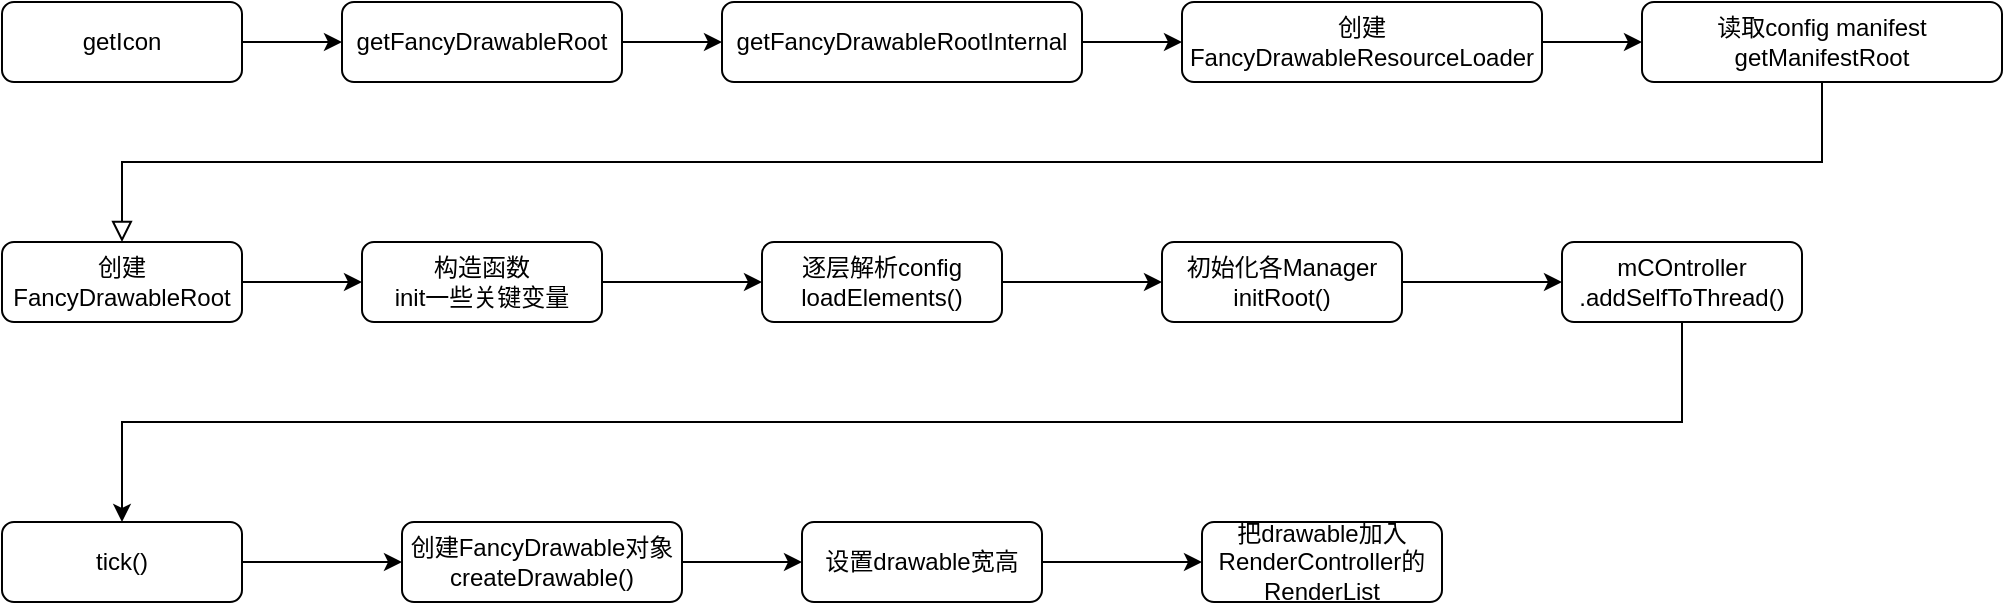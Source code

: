 <mxfile version="12.4.5" type="github">
  <diagram id="C5RBs43oDa-KdzZeNtuy" name="Page-1">
    <mxGraphModel dx="981" dy="514" grid="1" gridSize="10" guides="1" tooltips="1" connect="1" arrows="1" fold="1" page="1" pageScale="1" pageWidth="827" pageHeight="1169" math="0" shadow="0">
      <root>
        <mxCell id="WIyWlLk6GJQsqaUBKTNV-0"/>
        <mxCell id="WIyWlLk6GJQsqaUBKTNV-1" parent="WIyWlLk6GJQsqaUBKTNV-0"/>
        <mxCell id="WIyWlLk6GJQsqaUBKTNV-2" value="" style="rounded=0;html=1;jettySize=auto;orthogonalLoop=1;fontSize=11;endArrow=block;endFill=0;endSize=8;strokeWidth=1;shadow=0;labelBackgroundColor=none;edgeStyle=orthogonalEdgeStyle;exitX=0.5;exitY=1;exitDx=0;exitDy=0;entryX=0.5;entryY=0;entryDx=0;entryDy=0;" parent="WIyWlLk6GJQsqaUBKTNV-1" source="qc2qwKIi5DDF6R1bUCEj-6" target="WIyWlLk6GJQsqaUBKTNV-7" edge="1">
          <mxGeometry relative="1" as="geometry">
            <mxPoint x="220.379" y="170.303" as="targetPoint"/>
          </mxGeometry>
        </mxCell>
        <mxCell id="qc2qwKIi5DDF6R1bUCEj-1" value="" style="edgeStyle=orthogonalEdgeStyle;rounded=0;orthogonalLoop=1;jettySize=auto;html=1;" edge="1" parent="WIyWlLk6GJQsqaUBKTNV-1" source="WIyWlLk6GJQsqaUBKTNV-3" target="qc2qwKIi5DDF6R1bUCEj-0">
          <mxGeometry relative="1" as="geometry"/>
        </mxCell>
        <mxCell id="WIyWlLk6GJQsqaUBKTNV-3" value="getIcon" style="rounded=1;whiteSpace=wrap;html=1;fontSize=12;glass=0;strokeWidth=1;shadow=0;" parent="WIyWlLk6GJQsqaUBKTNV-1" vertex="1">
          <mxGeometry x="50" y="50" width="120" height="40" as="geometry"/>
        </mxCell>
        <mxCell id="qc2qwKIi5DDF6R1bUCEj-3" value="" style="edgeStyle=orthogonalEdgeStyle;rounded=0;orthogonalLoop=1;jettySize=auto;html=1;" edge="1" parent="WIyWlLk6GJQsqaUBKTNV-1" source="qc2qwKIi5DDF6R1bUCEj-0" target="qc2qwKIi5DDF6R1bUCEj-2">
          <mxGeometry relative="1" as="geometry"/>
        </mxCell>
        <mxCell id="qc2qwKIi5DDF6R1bUCEj-0" value="getFancyDrawableRoot" style="rounded=1;whiteSpace=wrap;html=1;fontSize=12;glass=0;strokeWidth=1;shadow=0;" vertex="1" parent="WIyWlLk6GJQsqaUBKTNV-1">
          <mxGeometry x="220" y="50" width="140" height="40" as="geometry"/>
        </mxCell>
        <mxCell id="qc2qwKIi5DDF6R1bUCEj-5" value="" style="edgeStyle=orthogonalEdgeStyle;rounded=0;orthogonalLoop=1;jettySize=auto;html=1;" edge="1" parent="WIyWlLk6GJQsqaUBKTNV-1" source="qc2qwKIi5DDF6R1bUCEj-2" target="qc2qwKIi5DDF6R1bUCEj-4">
          <mxGeometry relative="1" as="geometry"/>
        </mxCell>
        <mxCell id="qc2qwKIi5DDF6R1bUCEj-2" value="getFancyDrawableRootInternal" style="rounded=1;whiteSpace=wrap;html=1;fontSize=12;glass=0;strokeWidth=1;shadow=0;" vertex="1" parent="WIyWlLk6GJQsqaUBKTNV-1">
          <mxGeometry x="410" y="50" width="180" height="40" as="geometry"/>
        </mxCell>
        <mxCell id="qc2qwKIi5DDF6R1bUCEj-7" value="" style="edgeStyle=orthogonalEdgeStyle;rounded=0;orthogonalLoop=1;jettySize=auto;html=1;" edge="1" parent="WIyWlLk6GJQsqaUBKTNV-1" source="qc2qwKIi5DDF6R1bUCEj-4" target="qc2qwKIi5DDF6R1bUCEj-6">
          <mxGeometry relative="1" as="geometry"/>
        </mxCell>
        <mxCell id="qc2qwKIi5DDF6R1bUCEj-4" value="创建&lt;br&gt;FancyDrawableResourceLoader" style="rounded=1;whiteSpace=wrap;html=1;fontSize=12;glass=0;strokeWidth=1;shadow=0;" vertex="1" parent="WIyWlLk6GJQsqaUBKTNV-1">
          <mxGeometry x="640" y="50" width="180" height="40" as="geometry"/>
        </mxCell>
        <mxCell id="qc2qwKIi5DDF6R1bUCEj-6" value="读取config manifest&lt;br&gt;getManifestRoot" style="rounded=1;whiteSpace=wrap;html=1;fontSize=12;glass=0;strokeWidth=1;shadow=0;" vertex="1" parent="WIyWlLk6GJQsqaUBKTNV-1">
          <mxGeometry x="870" y="50" width="180" height="40" as="geometry"/>
        </mxCell>
        <mxCell id="qc2qwKIi5DDF6R1bUCEj-11" value="" style="edgeStyle=orthogonalEdgeStyle;rounded=0;orthogonalLoop=1;jettySize=auto;html=1;" edge="1" parent="WIyWlLk6GJQsqaUBKTNV-1" source="WIyWlLk6GJQsqaUBKTNV-7" target="qc2qwKIi5DDF6R1bUCEj-10">
          <mxGeometry relative="1" as="geometry"/>
        </mxCell>
        <mxCell id="WIyWlLk6GJQsqaUBKTNV-7" value="创建&lt;br&gt;FancyDrawableRoot" style="rounded=1;whiteSpace=wrap;html=1;fontSize=12;glass=0;strokeWidth=1;shadow=0;" parent="WIyWlLk6GJQsqaUBKTNV-1" vertex="1">
          <mxGeometry x="50" y="170" width="120" height="40" as="geometry"/>
        </mxCell>
        <mxCell id="qc2qwKIi5DDF6R1bUCEj-13" value="" style="edgeStyle=orthogonalEdgeStyle;rounded=0;orthogonalLoop=1;jettySize=auto;html=1;" edge="1" parent="WIyWlLk6GJQsqaUBKTNV-1" source="qc2qwKIi5DDF6R1bUCEj-10" target="qc2qwKIi5DDF6R1bUCEj-12">
          <mxGeometry relative="1" as="geometry"/>
        </mxCell>
        <mxCell id="qc2qwKIi5DDF6R1bUCEj-10" value="构造函数&lt;br&gt;init一些关键变量" style="rounded=1;whiteSpace=wrap;html=1;fontSize=12;glass=0;strokeWidth=1;shadow=0;" vertex="1" parent="WIyWlLk6GJQsqaUBKTNV-1">
          <mxGeometry x="230" y="170" width="120" height="40" as="geometry"/>
        </mxCell>
        <mxCell id="qc2qwKIi5DDF6R1bUCEj-15" value="" style="edgeStyle=orthogonalEdgeStyle;rounded=0;orthogonalLoop=1;jettySize=auto;html=1;" edge="1" parent="WIyWlLk6GJQsqaUBKTNV-1" source="qc2qwKIi5DDF6R1bUCEj-12" target="qc2qwKIi5DDF6R1bUCEj-14">
          <mxGeometry relative="1" as="geometry"/>
        </mxCell>
        <mxCell id="qc2qwKIi5DDF6R1bUCEj-12" value="逐层解析config&lt;br&gt;loadElements()" style="rounded=1;whiteSpace=wrap;html=1;fontSize=12;glass=0;strokeWidth=1;shadow=0;" vertex="1" parent="WIyWlLk6GJQsqaUBKTNV-1">
          <mxGeometry x="430" y="170" width="120" height="40" as="geometry"/>
        </mxCell>
        <mxCell id="qc2qwKIi5DDF6R1bUCEj-17" value="" style="edgeStyle=orthogonalEdgeStyle;rounded=0;orthogonalLoop=1;jettySize=auto;html=1;" edge="1" parent="WIyWlLk6GJQsqaUBKTNV-1" source="qc2qwKIi5DDF6R1bUCEj-14" target="qc2qwKIi5DDF6R1bUCEj-16">
          <mxGeometry relative="1" as="geometry"/>
        </mxCell>
        <mxCell id="qc2qwKIi5DDF6R1bUCEj-14" value="初始化各Manager&lt;br&gt;initRoot()" style="rounded=1;whiteSpace=wrap;html=1;fontSize=12;glass=0;strokeWidth=1;shadow=0;" vertex="1" parent="WIyWlLk6GJQsqaUBKTNV-1">
          <mxGeometry x="630" y="170" width="120" height="40" as="geometry"/>
        </mxCell>
        <mxCell id="qc2qwKIi5DDF6R1bUCEj-19" value="" style="edgeStyle=orthogonalEdgeStyle;rounded=0;orthogonalLoop=1;jettySize=auto;html=1;" edge="1" parent="WIyWlLk6GJQsqaUBKTNV-1" source="qc2qwKIi5DDF6R1bUCEj-16" target="qc2qwKIi5DDF6R1bUCEj-18">
          <mxGeometry relative="1" as="geometry">
            <Array as="points">
              <mxPoint x="890" y="260"/>
              <mxPoint x="110" y="260"/>
            </Array>
          </mxGeometry>
        </mxCell>
        <mxCell id="qc2qwKIi5DDF6R1bUCEj-16" value="mCOntroller&lt;br&gt;.addSelfToThread()" style="rounded=1;whiteSpace=wrap;html=1;fontSize=12;glass=0;strokeWidth=1;shadow=0;" vertex="1" parent="WIyWlLk6GJQsqaUBKTNV-1">
          <mxGeometry x="830" y="170" width="120" height="40" as="geometry"/>
        </mxCell>
        <mxCell id="qc2qwKIi5DDF6R1bUCEj-21" value="" style="edgeStyle=orthogonalEdgeStyle;rounded=0;orthogonalLoop=1;jettySize=auto;html=1;" edge="1" parent="WIyWlLk6GJQsqaUBKTNV-1" source="qc2qwKIi5DDF6R1bUCEj-18" target="qc2qwKIi5DDF6R1bUCEj-20">
          <mxGeometry relative="1" as="geometry"/>
        </mxCell>
        <mxCell id="qc2qwKIi5DDF6R1bUCEj-18" value="tick()" style="rounded=1;whiteSpace=wrap;html=1;fontSize=12;glass=0;strokeWidth=1;shadow=0;" vertex="1" parent="WIyWlLk6GJQsqaUBKTNV-1">
          <mxGeometry x="50" y="310" width="120" height="40" as="geometry"/>
        </mxCell>
        <mxCell id="qc2qwKIi5DDF6R1bUCEj-23" value="" style="edgeStyle=orthogonalEdgeStyle;rounded=0;orthogonalLoop=1;jettySize=auto;html=1;" edge="1" parent="WIyWlLk6GJQsqaUBKTNV-1" source="qc2qwKIi5DDF6R1bUCEj-20" target="qc2qwKIi5DDF6R1bUCEj-22">
          <mxGeometry relative="1" as="geometry"/>
        </mxCell>
        <mxCell id="qc2qwKIi5DDF6R1bUCEj-20" value="创建FancyDrawable对象&lt;br&gt;createDrawable()" style="rounded=1;whiteSpace=wrap;html=1;fontSize=12;glass=0;strokeWidth=1;shadow=0;" vertex="1" parent="WIyWlLk6GJQsqaUBKTNV-1">
          <mxGeometry x="250" y="310" width="140" height="40" as="geometry"/>
        </mxCell>
        <mxCell id="qc2qwKIi5DDF6R1bUCEj-25" value="" style="edgeStyle=orthogonalEdgeStyle;rounded=0;orthogonalLoop=1;jettySize=auto;html=1;" edge="1" parent="WIyWlLk6GJQsqaUBKTNV-1" source="qc2qwKIi5DDF6R1bUCEj-22" target="qc2qwKIi5DDF6R1bUCEj-24">
          <mxGeometry relative="1" as="geometry"/>
        </mxCell>
        <mxCell id="qc2qwKIi5DDF6R1bUCEj-22" value="设置drawable宽高" style="rounded=1;whiteSpace=wrap;html=1;fontSize=12;glass=0;strokeWidth=1;shadow=0;" vertex="1" parent="WIyWlLk6GJQsqaUBKTNV-1">
          <mxGeometry x="450" y="310" width="120" height="40" as="geometry"/>
        </mxCell>
        <mxCell id="qc2qwKIi5DDF6R1bUCEj-24" value="把drawable加入RenderController的RenderList" style="rounded=1;whiteSpace=wrap;html=1;fontSize=12;glass=0;strokeWidth=1;shadow=0;" vertex="1" parent="WIyWlLk6GJQsqaUBKTNV-1">
          <mxGeometry x="650" y="310" width="120" height="40" as="geometry"/>
        </mxCell>
      </root>
    </mxGraphModel>
  </diagram>
</mxfile>
